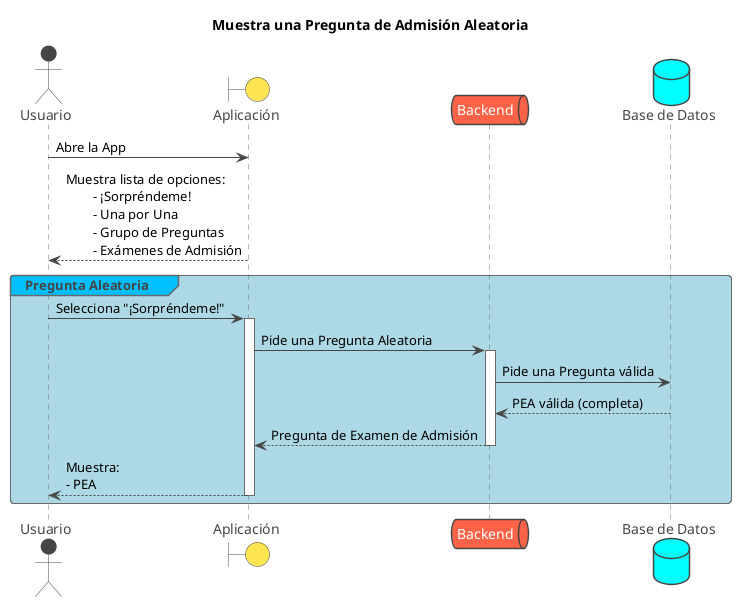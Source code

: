 @startuml 0.1.0
!theme vibrant

title Muestra una Pregunta de Admisión Aleatoria

actor "Usuario" as User
boundary "Aplicación" as App
queue "Backend" as API
database "Base de Datos" as DB


User -> App: Abre la App
User <-- App: Muestra lista de opciones: \n\t- ¡Sorpréndeme!\n\t- Una por Una \n\t- Grupo de Preguntas \n\t- Exámenes de Admisión
group#DeepSkyBlue #LightBlue Pregunta Aleatoria
    User -> App: Selecciona "¡Sorpréndeme!"
    activate App
        App -> API: Pide una Pregunta Aleatoria
        activate API
            API -> DB: Pide una Pregunta válida
            API <-- DB: PEA válida (completa)
            App <-- API: Pregunta de Examen de Admisión
        deactivate API
        User <-- App: Muestra:\n- PEA
    deactivate App
end




@enduml

